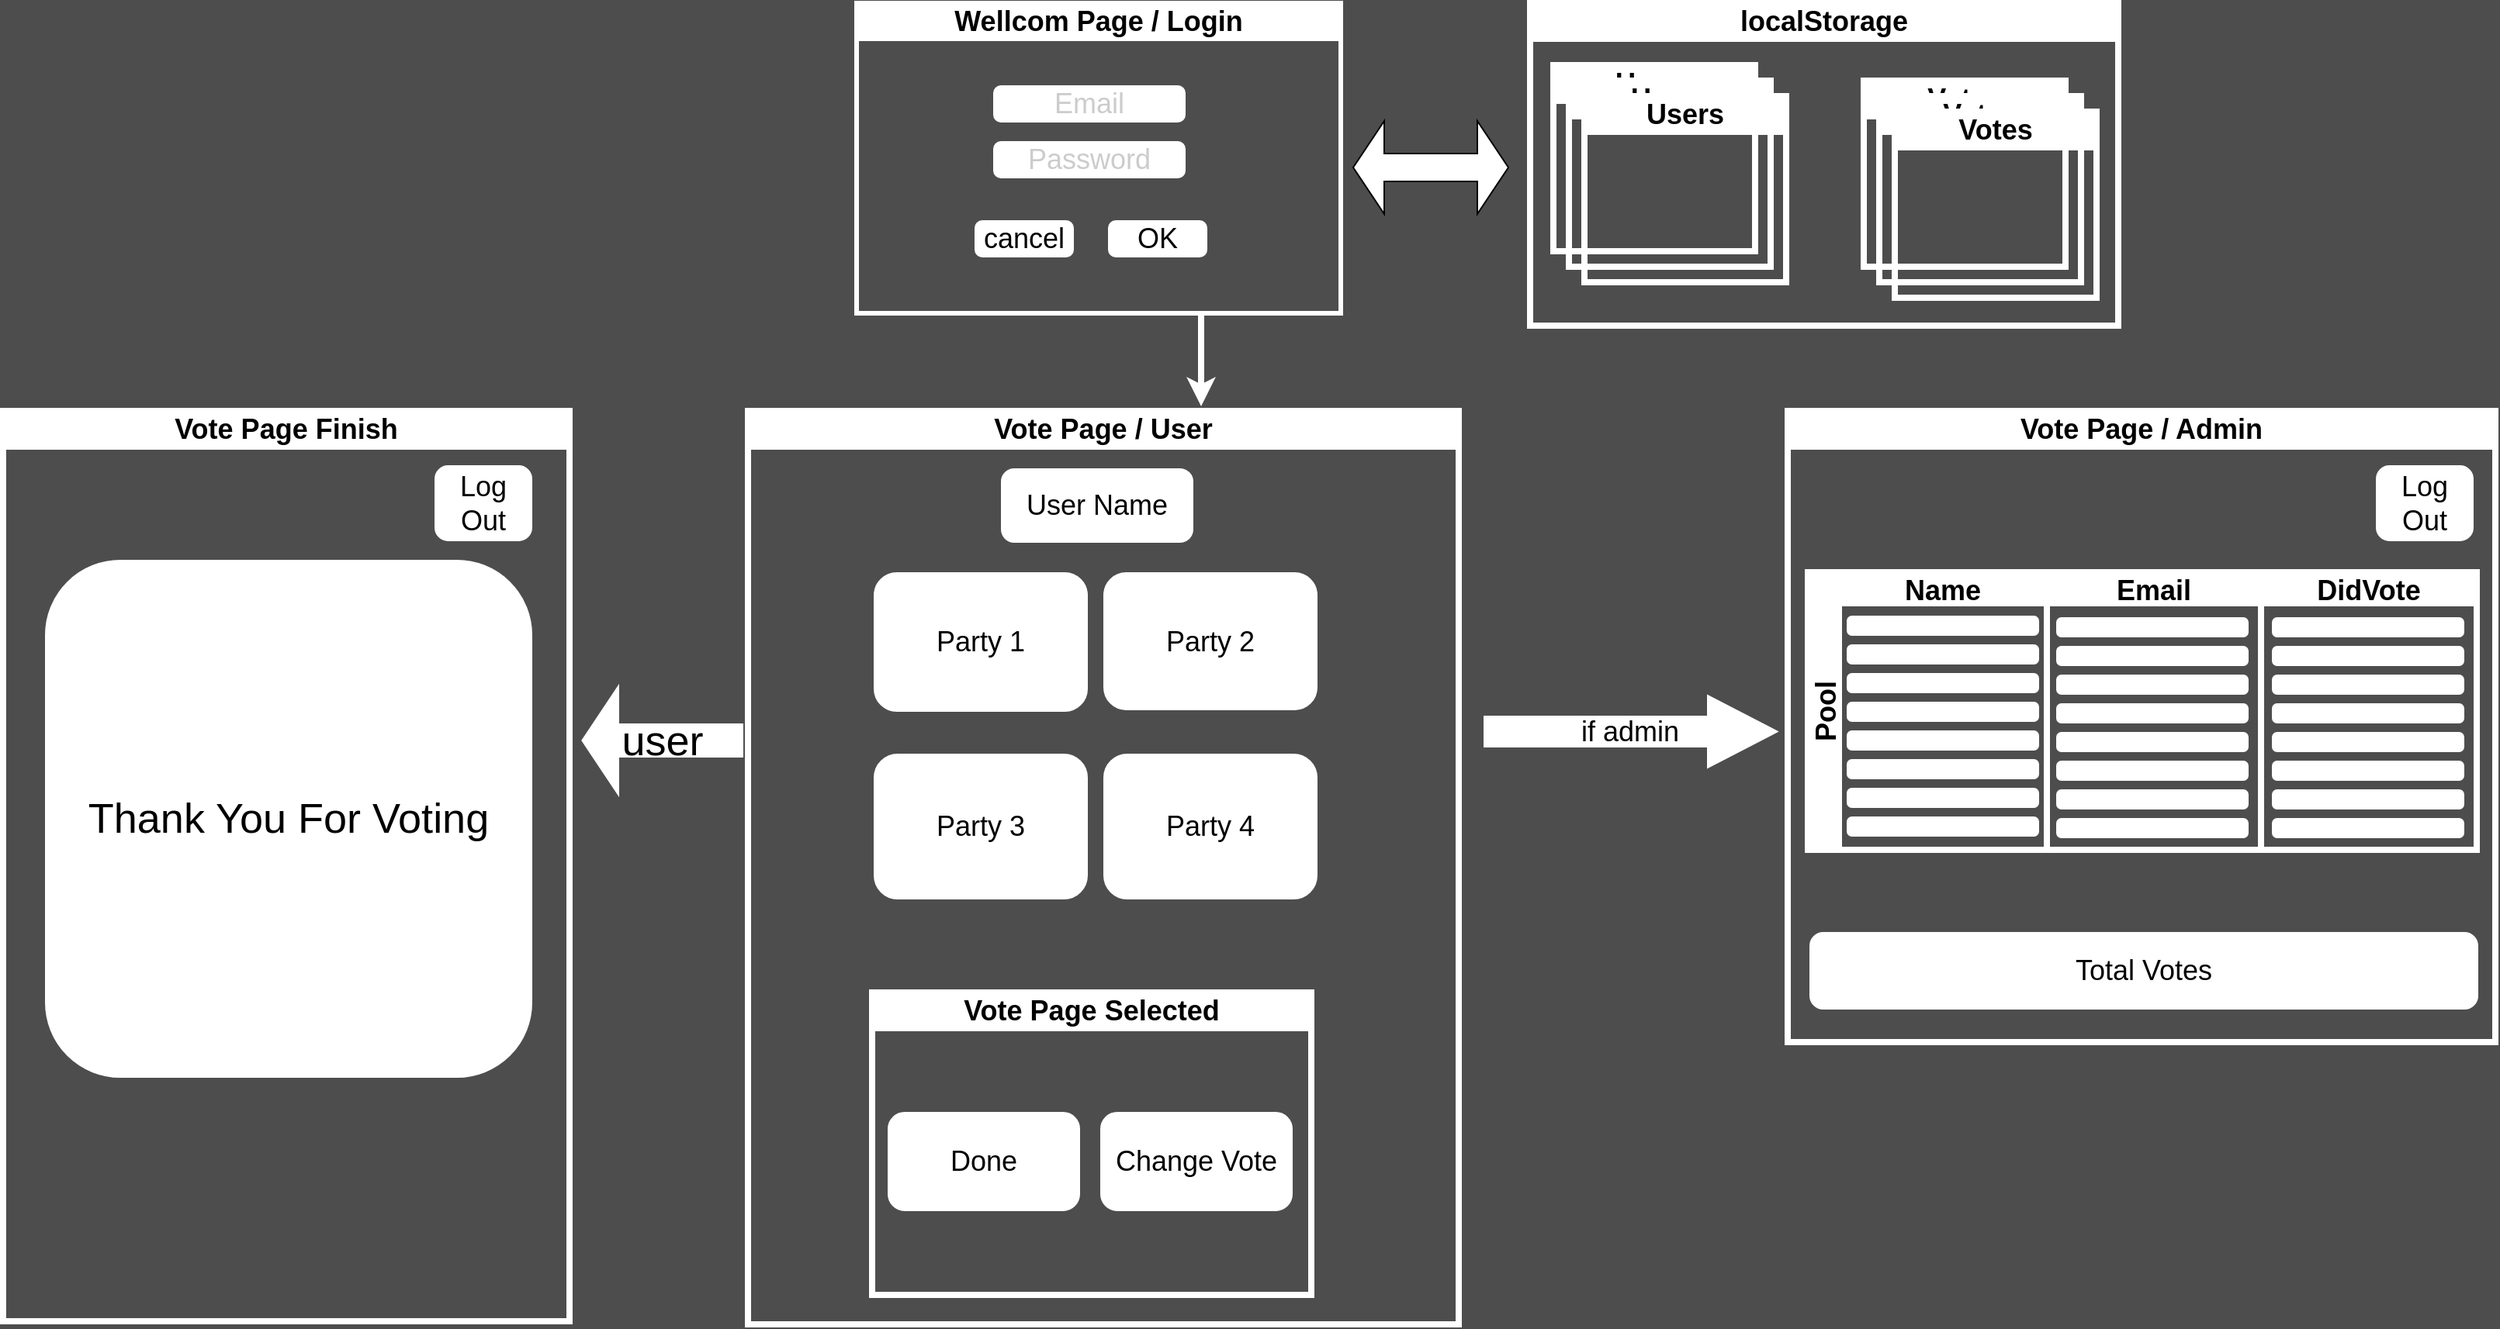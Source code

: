 <mxfile version="20.8.20" type="github">
  <diagram name="Page-1" id="e56a1550-8fbb-45ad-956c-1786394a9013">
    <mxGraphModel dx="1908" dy="1118" grid="0" gridSize="10" guides="1" tooltips="1" connect="1" arrows="1" fold="1" page="0" pageScale="1" pageWidth="850" pageHeight="1100" background="#4D4D4D" math="0" shadow="0">
      <root>
        <mxCell id="0" />
        <mxCell id="1" parent="0" />
        <mxCell id="ZlQkUfzLvTR6-tfbi4hk-11" value="" style="edgeStyle=orthogonalEdgeStyle;rounded=0;orthogonalLoop=1;jettySize=auto;html=1;fontSize=18;strokeColor=#FFFFFF;strokeWidth=4;" edge="1" parent="1" source="ZlQkUfzLvTR6-tfbi4hk-3">
          <mxGeometry relative="1" as="geometry">
            <mxPoint x="850" y="380" as="targetPoint" />
            <Array as="points">
              <mxPoint x="850" y="380" />
            </Array>
          </mxGeometry>
        </mxCell>
        <mxCell id="ZlQkUfzLvTR6-tfbi4hk-3" value="&lt;font style=&quot;font-size: 18px;&quot;&gt;Wellcom Page / Login&lt;/font&gt;" style="swimlane;whiteSpace=wrap;html=1;strokeWidth=3;strokeColor=#FFFFFF;" vertex="1" parent="1">
          <mxGeometry x="628" y="120" width="312" height="200" as="geometry" />
        </mxCell>
        <mxCell id="ZlQkUfzLvTR6-tfbi4hk-35" value="cancel" style="rounded=1;whiteSpace=wrap;html=1;strokeColor=#FFFFFF;strokeWidth=4;fontSize=18;" vertex="1" parent="ZlQkUfzLvTR6-tfbi4hk-3">
          <mxGeometry x="78" y="142" width="60" height="20" as="geometry" />
        </mxCell>
        <mxCell id="ZlQkUfzLvTR6-tfbi4hk-32" value="&lt;font color=&quot;#cccccc&quot;&gt;Email&lt;/font&gt;" style="rounded=1;whiteSpace=wrap;html=1;strokeColor=#FFFFFF;strokeWidth=4;fontSize=18;" vertex="1" parent="ZlQkUfzLvTR6-tfbi4hk-3">
          <mxGeometry x="90" y="55" width="120" height="20" as="geometry" />
        </mxCell>
        <mxCell id="ZlQkUfzLvTR6-tfbi4hk-33" value="&lt;font color=&quot;#cccccc&quot;&gt;Password&lt;/font&gt;" style="rounded=1;whiteSpace=wrap;html=1;strokeColor=#FFFFFF;strokeWidth=4;fontSize=18;" vertex="1" parent="ZlQkUfzLvTR6-tfbi4hk-3">
          <mxGeometry x="90" y="91" width="120" height="20" as="geometry" />
        </mxCell>
        <mxCell id="ZlQkUfzLvTR6-tfbi4hk-34" value="OK" style="rounded=1;whiteSpace=wrap;html=1;strokeColor=#FFFFFF;strokeWidth=4;fontSize=18;" vertex="1" parent="ZlQkUfzLvTR6-tfbi4hk-3">
          <mxGeometry x="164" y="142" width="60" height="20" as="geometry" />
        </mxCell>
        <mxCell id="ZlQkUfzLvTR6-tfbi4hk-6" value="&lt;font style=&quot;font-size: 18px;&quot;&gt;localStorage&lt;/font&gt;" style="swimlane;whiteSpace=wrap;html=1;strokeWidth=4;strokeColor=#FFFFFF;" vertex="1" parent="1">
          <mxGeometry x="1062" y="120" width="379" height="208" as="geometry" />
        </mxCell>
        <mxCell id="ZlQkUfzLvTR6-tfbi4hk-16" value="&lt;font style=&quot;font-size: 18px;&quot;&gt;Users&lt;/font&gt;" style="swimlane;whiteSpace=wrap;html=1;strokeWidth=4;strokeColor=#FFFFFF;" vertex="1" parent="ZlQkUfzLvTR6-tfbi4hk-6">
          <mxGeometry x="15" y="40" width="130" height="120" as="geometry" />
        </mxCell>
        <mxCell id="ZlQkUfzLvTR6-tfbi4hk-17" value="&lt;font style=&quot;font-size: 18px;&quot;&gt;Users&lt;/font&gt;" style="swimlane;whiteSpace=wrap;html=1;strokeWidth=4;strokeColor=#FFFFFF;" vertex="1" parent="ZlQkUfzLvTR6-tfbi4hk-6">
          <mxGeometry x="25" y="50" width="130" height="120" as="geometry" />
        </mxCell>
        <mxCell id="ZlQkUfzLvTR6-tfbi4hk-18" value="&lt;font style=&quot;font-size: 18px;&quot;&gt;Users&lt;/font&gt;" style="swimlane;whiteSpace=wrap;html=1;strokeWidth=4;strokeColor=#FFFFFF;" vertex="1" parent="ZlQkUfzLvTR6-tfbi4hk-6">
          <mxGeometry x="35" y="60" width="130" height="120" as="geometry" />
        </mxCell>
        <mxCell id="ZlQkUfzLvTR6-tfbi4hk-58" value="&lt;font style=&quot;font-size: 18px;&quot;&gt;Votes&lt;/font&gt;" style="swimlane;whiteSpace=wrap;html=1;strokeWidth=4;strokeColor=#FFFFFF;" vertex="1" parent="ZlQkUfzLvTR6-tfbi4hk-6">
          <mxGeometry x="215" y="50" width="130" height="120" as="geometry" />
        </mxCell>
        <mxCell id="ZlQkUfzLvTR6-tfbi4hk-57" value="" style="shape=doubleArrow;whiteSpace=wrap;html=1;" vertex="1" parent="1">
          <mxGeometry x="948.0" y="196" width="100" height="60" as="geometry" />
        </mxCell>
        <mxCell id="ZlQkUfzLvTR6-tfbi4hk-59" value="&lt;font style=&quot;font-size: 18px;&quot;&gt;Votes&lt;/font&gt;" style="swimlane;whiteSpace=wrap;html=1;strokeWidth=4;strokeColor=#FFFFFF;" vertex="1" parent="1">
          <mxGeometry x="1287" y="180" width="130" height="120" as="geometry" />
        </mxCell>
        <mxCell id="ZlQkUfzLvTR6-tfbi4hk-60" value="&lt;font style=&quot;font-size: 18px;&quot;&gt;Votes&lt;/font&gt;" style="swimlane;whiteSpace=wrap;html=1;strokeWidth=4;strokeColor=#FFFFFF;" vertex="1" parent="1">
          <mxGeometry x="1297" y="190" width="130" height="120" as="geometry" />
        </mxCell>
        <mxCell id="ZlQkUfzLvTR6-tfbi4hk-61" value="&lt;font style=&quot;font-size: 18px;&quot;&gt;Vote Page / User&lt;/font&gt;" style="swimlane;whiteSpace=wrap;html=1;spacing=3;strokeWidth=4;strokeColor=#FFFFFF;" vertex="1" parent="1">
          <mxGeometry x="558" y="383" width="458" height="589" as="geometry" />
        </mxCell>
        <mxCell id="ZlQkUfzLvTR6-tfbi4hk-65" value="Party 3" style="rounded=1;whiteSpace=wrap;html=1;strokeColor=#FFFFFF;strokeWidth=4;fontSize=18;" vertex="1" parent="ZlQkUfzLvTR6-tfbi4hk-61">
          <mxGeometry x="83" y="223" width="134" height="90" as="geometry" />
        </mxCell>
        <mxCell id="ZlQkUfzLvTR6-tfbi4hk-69" value="Party 1" style="rounded=1;whiteSpace=wrap;html=1;strokeColor=#FFFFFF;strokeWidth=4;fontSize=18;" vertex="1" parent="ZlQkUfzLvTR6-tfbi4hk-61">
          <mxGeometry x="83" y="106" width="134" height="86" as="geometry" />
        </mxCell>
        <mxCell id="ZlQkUfzLvTR6-tfbi4hk-68" value="Party 2" style="rounded=1;whiteSpace=wrap;html=1;strokeColor=#FFFFFF;strokeWidth=4;fontSize=18;" vertex="1" parent="ZlQkUfzLvTR6-tfbi4hk-61">
          <mxGeometry x="231" y="106" width="134" height="85" as="geometry" />
        </mxCell>
        <mxCell id="ZlQkUfzLvTR6-tfbi4hk-67" value="Party 4" style="rounded=1;whiteSpace=wrap;html=1;strokeColor=#FFFFFF;strokeWidth=4;fontSize=18;" vertex="1" parent="ZlQkUfzLvTR6-tfbi4hk-61">
          <mxGeometry x="231" y="223" width="134" height="90" as="geometry" />
        </mxCell>
        <mxCell id="ZlQkUfzLvTR6-tfbi4hk-135" value="User Name" style="rounded=1;whiteSpace=wrap;html=1;strokeColor=#FFFFFF;strokeWidth=4;fontSize=18;" vertex="1" parent="ZlQkUfzLvTR6-tfbi4hk-61">
          <mxGeometry x="165" y="39" width="120" height="44" as="geometry" />
        </mxCell>
        <mxCell id="ZlQkUfzLvTR6-tfbi4hk-143" value="Vote Page Selected" style="swimlane;whiteSpace=wrap;html=1;strokeColor=#FFFFFF;strokeWidth=4;fontSize=18;" vertex="1" parent="ZlQkUfzLvTR6-tfbi4hk-61">
          <mxGeometry x="80" y="375" width="283" height="195" as="geometry" />
        </mxCell>
        <mxCell id="ZlQkUfzLvTR6-tfbi4hk-145" value="Done" style="rounded=1;whiteSpace=wrap;html=1;strokeColor=#FFFFFF;strokeWidth=4;fontSize=18;" vertex="1" parent="ZlQkUfzLvTR6-tfbi4hk-143">
          <mxGeometry x="12" y="79" width="120" height="60" as="geometry" />
        </mxCell>
        <mxCell id="ZlQkUfzLvTR6-tfbi4hk-146" value="Change Vote" style="rounded=1;whiteSpace=wrap;html=1;strokeColor=#FFFFFF;strokeWidth=4;fontSize=18;" vertex="1" parent="ZlQkUfzLvTR6-tfbi4hk-143">
          <mxGeometry x="149" y="79" width="120" height="60" as="geometry" />
        </mxCell>
        <mxCell id="ZlQkUfzLvTR6-tfbi4hk-62" value="&lt;font style=&quot;font-size: 18px;&quot;&gt;Vote Page / Admin&lt;/font&gt;" style="swimlane;whiteSpace=wrap;html=1;spacing=3;strokeWidth=4;strokeColor=#FFFFFF;startSize=23;" vertex="1" parent="1">
          <mxGeometry x="1228" y="383" width="456" height="407" as="geometry" />
        </mxCell>
        <mxCell id="ZlQkUfzLvTR6-tfbi4hk-92" value="Pool" style="swimlane;childLayout=stackLayout;resizeParent=1;resizeParentMax=0;startSize=20;horizontal=0;horizontalStack=1;strokeColor=#FFFFFF;strokeWidth=4;fontSize=18;" vertex="1" parent="ZlQkUfzLvTR6-tfbi4hk-62">
          <mxGeometry x="13" y="104" width="431" height="179" as="geometry" />
        </mxCell>
        <mxCell id="ZlQkUfzLvTR6-tfbi4hk-93" value="Name" style="swimlane;startSize=20;strokeColor=#FFFFFF;strokeWidth=4;fontSize=18;" vertex="1" parent="ZlQkUfzLvTR6-tfbi4hk-92">
          <mxGeometry x="20" width="134" height="179" as="geometry" />
        </mxCell>
        <mxCell id="ZlQkUfzLvTR6-tfbi4hk-97" value="" style="rounded=1;whiteSpace=wrap;html=1;strokeColor=#FFFFFF;strokeWidth=4;fontSize=18;" vertex="1" parent="ZlQkUfzLvTR6-tfbi4hk-93">
          <mxGeometry x="7" y="30" width="120" height="9" as="geometry" />
        </mxCell>
        <mxCell id="ZlQkUfzLvTR6-tfbi4hk-98" value="" style="rounded=1;whiteSpace=wrap;html=1;strokeColor=#FFFFFF;strokeWidth=4;fontSize=18;" vertex="1" parent="ZlQkUfzLvTR6-tfbi4hk-93">
          <mxGeometry x="7" y="48.5" width="120" height="9" as="geometry" />
        </mxCell>
        <mxCell id="ZlQkUfzLvTR6-tfbi4hk-94" value="Email" style="swimlane;startSize=20;strokeColor=#FFFFFF;strokeWidth=4;fontSize=18;" vertex="1" parent="ZlQkUfzLvTR6-tfbi4hk-92">
          <mxGeometry x="154" width="138" height="179" as="geometry" />
        </mxCell>
        <mxCell id="ZlQkUfzLvTR6-tfbi4hk-95" value="DidVote" style="swimlane;startSize=20;strokeColor=#FFFFFF;strokeWidth=4;fontSize=18;" vertex="1" parent="ZlQkUfzLvTR6-tfbi4hk-92">
          <mxGeometry x="292" width="139" height="179" as="geometry" />
        </mxCell>
        <mxCell id="ZlQkUfzLvTR6-tfbi4hk-124" value="" style="rounded=1;whiteSpace=wrap;html=1;strokeColor=#FFFFFF;strokeWidth=4;fontSize=18;" vertex="1" parent="ZlQkUfzLvTR6-tfbi4hk-95">
          <mxGeometry x="9" y="31" width="120" height="9" as="geometry" />
        </mxCell>
        <mxCell id="ZlQkUfzLvTR6-tfbi4hk-125" value="" style="rounded=1;whiteSpace=wrap;html=1;strokeColor=#FFFFFF;strokeWidth=4;fontSize=18;" vertex="1" parent="ZlQkUfzLvTR6-tfbi4hk-95">
          <mxGeometry x="9" y="49.5" width="120" height="9" as="geometry" />
        </mxCell>
        <mxCell id="ZlQkUfzLvTR6-tfbi4hk-126" value="" style="rounded=1;whiteSpace=wrap;html=1;strokeColor=#FFFFFF;strokeWidth=4;fontSize=18;" vertex="1" parent="ZlQkUfzLvTR6-tfbi4hk-95">
          <mxGeometry x="9" y="68" width="120" height="9" as="geometry" />
        </mxCell>
        <mxCell id="ZlQkUfzLvTR6-tfbi4hk-127" value="" style="rounded=1;whiteSpace=wrap;html=1;strokeColor=#FFFFFF;strokeWidth=4;fontSize=18;" vertex="1" parent="ZlQkUfzLvTR6-tfbi4hk-95">
          <mxGeometry x="9" y="86.5" width="120" height="9" as="geometry" />
        </mxCell>
        <mxCell id="ZlQkUfzLvTR6-tfbi4hk-128" value="" style="rounded=1;whiteSpace=wrap;html=1;strokeColor=#FFFFFF;strokeWidth=4;fontSize=18;" vertex="1" parent="ZlQkUfzLvTR6-tfbi4hk-95">
          <mxGeometry x="9" y="105" width="120" height="9" as="geometry" />
        </mxCell>
        <mxCell id="ZlQkUfzLvTR6-tfbi4hk-129" value="" style="rounded=1;whiteSpace=wrap;html=1;strokeColor=#FFFFFF;strokeWidth=4;fontSize=18;" vertex="1" parent="ZlQkUfzLvTR6-tfbi4hk-95">
          <mxGeometry x="9" y="123.5" width="120" height="9" as="geometry" />
        </mxCell>
        <mxCell id="ZlQkUfzLvTR6-tfbi4hk-130" value="" style="rounded=1;whiteSpace=wrap;html=1;strokeColor=#FFFFFF;strokeWidth=4;fontSize=18;" vertex="1" parent="ZlQkUfzLvTR6-tfbi4hk-95">
          <mxGeometry x="9" y="142" width="120" height="9" as="geometry" />
        </mxCell>
        <mxCell id="ZlQkUfzLvTR6-tfbi4hk-131" value="" style="rounded=1;whiteSpace=wrap;html=1;strokeColor=#FFFFFF;strokeWidth=4;fontSize=18;" vertex="1" parent="ZlQkUfzLvTR6-tfbi4hk-95">
          <mxGeometry x="9" y="160.5" width="120" height="9" as="geometry" />
        </mxCell>
        <mxCell id="ZlQkUfzLvTR6-tfbi4hk-132" value="Total Votes" style="rounded=1;whiteSpace=wrap;html=1;strokeColor=#FFFFFF;strokeWidth=4;fontSize=18;" vertex="1" parent="ZlQkUfzLvTR6-tfbi4hk-62">
          <mxGeometry x="16" y="338" width="427" height="46" as="geometry" />
        </mxCell>
        <mxCell id="ZlQkUfzLvTR6-tfbi4hk-133" value="Log Out" style="rounded=1;whiteSpace=wrap;html=1;strokeColor=#FFFFFF;strokeWidth=4;fontSize=18;" vertex="1" parent="ZlQkUfzLvTR6-tfbi4hk-62">
          <mxGeometry x="381" y="37" width="59" height="45" as="geometry" />
        </mxCell>
        <mxCell id="ZlQkUfzLvTR6-tfbi4hk-107" value="" style="rounded=1;whiteSpace=wrap;html=1;strokeColor=#FFFFFF;strokeWidth=4;fontSize=18;" vertex="1" parent="1">
          <mxGeometry x="1268" y="554" width="120" height="9" as="geometry" />
        </mxCell>
        <mxCell id="ZlQkUfzLvTR6-tfbi4hk-108" value="" style="rounded=1;whiteSpace=wrap;html=1;strokeColor=#FFFFFF;strokeWidth=4;fontSize=18;" vertex="1" parent="1">
          <mxGeometry x="1268" y="572.5" width="120" height="9" as="geometry" />
        </mxCell>
        <mxCell id="ZlQkUfzLvTR6-tfbi4hk-112" value="" style="rounded=1;whiteSpace=wrap;html=1;strokeColor=#FFFFFF;strokeWidth=4;fontSize=18;" vertex="1" parent="1">
          <mxGeometry x="1268" y="591" width="120" height="9" as="geometry" />
        </mxCell>
        <mxCell id="ZlQkUfzLvTR6-tfbi4hk-113" value="" style="rounded=1;whiteSpace=wrap;html=1;strokeColor=#FFFFFF;strokeWidth=4;fontSize=18;" vertex="1" parent="1">
          <mxGeometry x="1268" y="609.5" width="120" height="9" as="geometry" />
        </mxCell>
        <mxCell id="ZlQkUfzLvTR6-tfbi4hk-114" value="" style="rounded=1;whiteSpace=wrap;html=1;strokeColor=#FFFFFF;strokeWidth=4;fontSize=18;" vertex="1" parent="1">
          <mxGeometry x="1268" y="628" width="120" height="9" as="geometry" />
        </mxCell>
        <mxCell id="ZlQkUfzLvTR6-tfbi4hk-115" value="" style="rounded=1;whiteSpace=wrap;html=1;strokeColor=#FFFFFF;strokeWidth=4;fontSize=18;" vertex="1" parent="1">
          <mxGeometry x="1268" y="646.5" width="120" height="9" as="geometry" />
        </mxCell>
        <mxCell id="ZlQkUfzLvTR6-tfbi4hk-116" value="" style="rounded=1;whiteSpace=wrap;html=1;strokeColor=#FFFFFF;strokeWidth=4;fontSize=18;" vertex="1" parent="1">
          <mxGeometry x="1403" y="518" width="120" height="9" as="geometry" />
        </mxCell>
        <mxCell id="ZlQkUfzLvTR6-tfbi4hk-117" value="" style="rounded=1;whiteSpace=wrap;html=1;strokeColor=#FFFFFF;strokeWidth=4;fontSize=18;" vertex="1" parent="1">
          <mxGeometry x="1403" y="536.5" width="120" height="9" as="geometry" />
        </mxCell>
        <mxCell id="ZlQkUfzLvTR6-tfbi4hk-118" value="" style="rounded=1;whiteSpace=wrap;html=1;strokeColor=#FFFFFF;strokeWidth=4;fontSize=18;" vertex="1" parent="1">
          <mxGeometry x="1403" y="555" width="120" height="9" as="geometry" />
        </mxCell>
        <mxCell id="ZlQkUfzLvTR6-tfbi4hk-119" value="" style="rounded=1;whiteSpace=wrap;html=1;strokeColor=#FFFFFF;strokeWidth=4;fontSize=18;" vertex="1" parent="1">
          <mxGeometry x="1403" y="573.5" width="120" height="9" as="geometry" />
        </mxCell>
        <mxCell id="ZlQkUfzLvTR6-tfbi4hk-120" value="" style="rounded=1;whiteSpace=wrap;html=1;strokeColor=#FFFFFF;strokeWidth=4;fontSize=18;" vertex="1" parent="1">
          <mxGeometry x="1403" y="592" width="120" height="9" as="geometry" />
        </mxCell>
        <mxCell id="ZlQkUfzLvTR6-tfbi4hk-121" value="" style="rounded=1;whiteSpace=wrap;html=1;strokeColor=#FFFFFF;strokeWidth=4;fontSize=18;" vertex="1" parent="1">
          <mxGeometry x="1403" y="610.5" width="120" height="9" as="geometry" />
        </mxCell>
        <mxCell id="ZlQkUfzLvTR6-tfbi4hk-122" value="" style="rounded=1;whiteSpace=wrap;html=1;strokeColor=#FFFFFF;strokeWidth=4;fontSize=18;" vertex="1" parent="1">
          <mxGeometry x="1403" y="629" width="120" height="9" as="geometry" />
        </mxCell>
        <mxCell id="ZlQkUfzLvTR6-tfbi4hk-123" value="" style="rounded=1;whiteSpace=wrap;html=1;strokeColor=#FFFFFF;strokeWidth=4;fontSize=18;" vertex="1" parent="1">
          <mxGeometry x="1403" y="647.5" width="120" height="9" as="geometry" />
        </mxCell>
        <mxCell id="ZlQkUfzLvTR6-tfbi4hk-141" value="if admin" style="html=1;shadow=0;dashed=0;align=center;verticalAlign=middle;shape=mxgraph.arrows2.arrow;dy=0.6;dx=40;notch=0;strokeColor=#FFFFFF;strokeWidth=4;fontSize=18;" vertex="1" parent="1">
          <mxGeometry x="1034" y="569" width="184" height="41.5" as="geometry" />
        </mxCell>
        <mxCell id="ZlQkUfzLvTR6-tfbi4hk-144" value="Vote Page Finish" style="swimlane;whiteSpace=wrap;html=1;strokeColor=#FFFFFF;strokeWidth=4;fontSize=18;" vertex="1" parent="1">
          <mxGeometry x="78" y="383" width="365" height="587" as="geometry" />
        </mxCell>
        <mxCell id="ZlQkUfzLvTR6-tfbi4hk-154" value="&lt;font style=&quot;font-size: 27px;&quot;&gt;Thank You For Voting&lt;/font&gt;" style="rounded=1;whiteSpace=wrap;html=1;strokeColor=#FFFFFF;strokeWidth=4;fontSize=18;" vertex="1" parent="ZlQkUfzLvTR6-tfbi4hk-144">
          <mxGeometry x="29" y="98" width="310" height="330" as="geometry" />
        </mxCell>
        <mxCell id="ZlQkUfzLvTR6-tfbi4hk-155" value="Log Out" style="rounded=1;whiteSpace=wrap;html=1;strokeColor=#FFFFFF;strokeWidth=4;fontSize=18;" vertex="1" parent="ZlQkUfzLvTR6-tfbi4hk-144">
          <mxGeometry x="280" y="37" width="59" height="45" as="geometry" />
        </mxCell>
        <mxCell id="ZlQkUfzLvTR6-tfbi4hk-156" value="user" style="shape=singleArrow;direction=west;whiteSpace=wrap;html=1;strokeColor=#FFFFFF;strokeWidth=4;fontSize=27;" vertex="1" parent="1">
          <mxGeometry x="453" y="565.5" width="100" height="60" as="geometry" />
        </mxCell>
      </root>
    </mxGraphModel>
  </diagram>
</mxfile>
